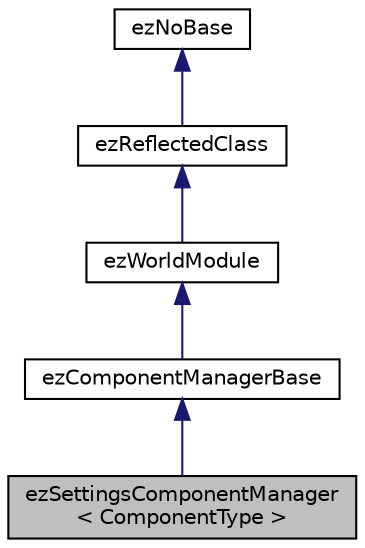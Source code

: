 digraph "ezSettingsComponentManager&lt; ComponentType &gt;"
{
 // LATEX_PDF_SIZE
  edge [fontname="Helvetica",fontsize="10",labelfontname="Helvetica",labelfontsize="10"];
  node [fontname="Helvetica",fontsize="10",shape=record];
  Node1 [label="ezSettingsComponentManager\l\< ComponentType \>",height=0.2,width=0.4,color="black", fillcolor="grey75", style="filled", fontcolor="black",tooltip="A component manager that does no update at all on components and expects only a single instance to be..."];
  Node2 -> Node1 [dir="back",color="midnightblue",fontsize="10",style="solid",fontname="Helvetica"];
  Node2 [label="ezComponentManagerBase",height=0.2,width=0.4,color="black", fillcolor="white", style="filled",URL="$d8/d7d/classez_component_manager_base.htm",tooltip="Base class for all component managers. Do not derive directly from this class, but derive from ezComp..."];
  Node3 -> Node2 [dir="back",color="midnightblue",fontsize="10",style="solid",fontname="Helvetica"];
  Node3 [label="ezWorldModule",height=0.2,width=0.4,color="black", fillcolor="white", style="filled",URL="$d1/df7/classez_world_module.htm",tooltip=" "];
  Node4 -> Node3 [dir="back",color="midnightblue",fontsize="10",style="solid",fontname="Helvetica"];
  Node4 [label="ezReflectedClass",height=0.2,width=0.4,color="black", fillcolor="white", style="filled",URL="$db/d45/classez_reflected_class.htm",tooltip="All classes that should be dynamically reflectable, need to be derived from this base class."];
  Node5 -> Node4 [dir="back",color="midnightblue",fontsize="10",style="solid",fontname="Helvetica"];
  Node5 [label="ezNoBase",height=0.2,width=0.4,color="black", fillcolor="white", style="filled",URL="$d4/d02/classez_no_base.htm",tooltip="Dummy type to pass to templates and macros that expect a base type for a class that has no base."];
}

